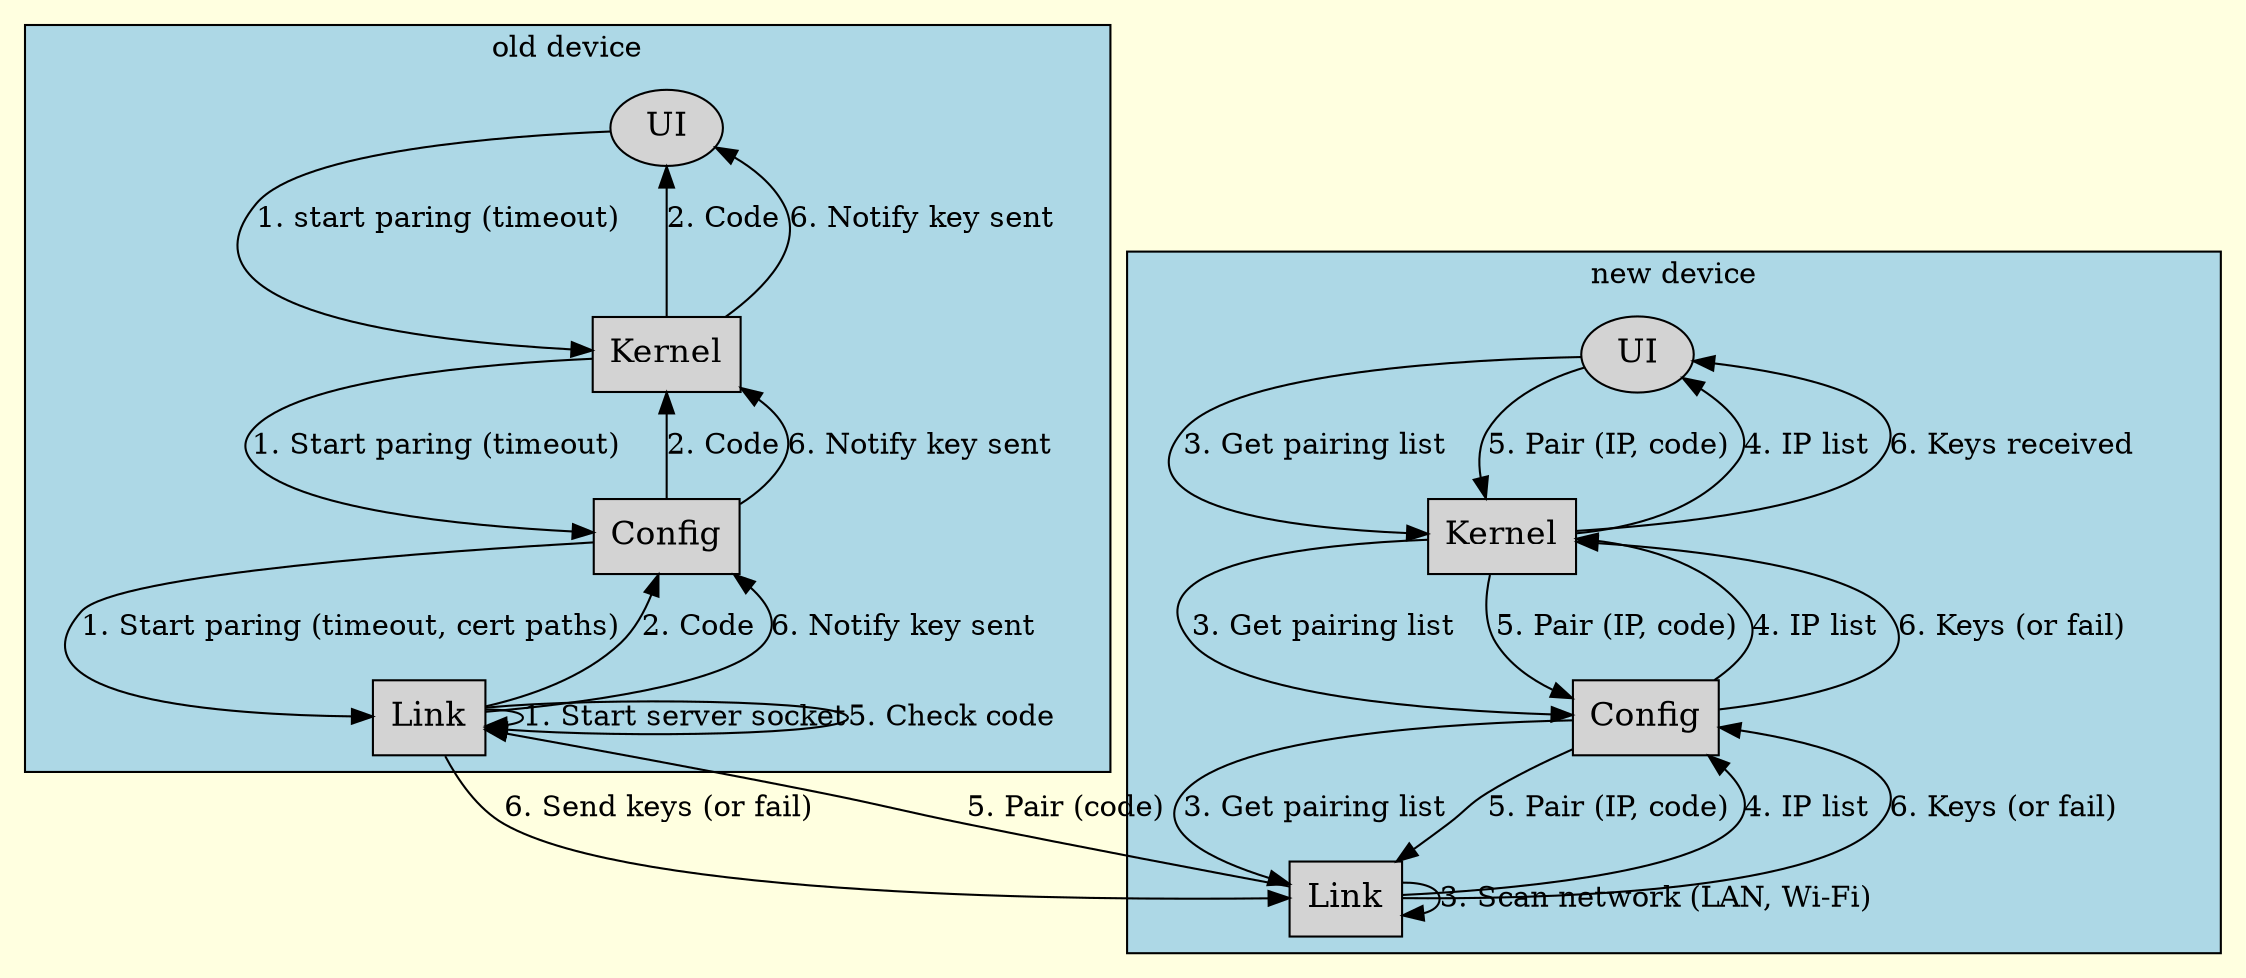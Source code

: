 digraph g {
        compound=true;
        graph [
                //rankdir = "LR"
                bgcolor = "lightyellow"
                style="filled"
        ];

        node [
                fontsize = "16"
                shape = "ellipse"
                style="filled"
        ];

        edge [
        ];

        subgraph cluster_0 {
                label = "old device"
                bgcolor = "lightblue"
                "dummy_0" [
                        shape=point style=invis
                ]
                "ui0" [
                        label = "UI"
                ];
                "kernel0" [
                        label = "Kernel"
                        shape = "box"
                ];
                "config0" [
                        label = "Config"
                        shape = "box"
                ];
                "link0" [
                        label = "Link"
                        shape = "box"
                ];

                "ui0" -> "kernel0" [
                        label="1. start paring (timeout)"
                ];
                "kernel0" -> "config0" [
                        label="1. Start paring (timeout)"
                ];
                "config0" -> "link0" [
                        label="1. Start paring (timeout, cert paths)"
                ];
                "link0" -> "link0" [
                        label="1. Start server socket"
                ];
                "link0" -> "config0" [
                        label="2. Code"
                ];
                "config0" -> "kernel0" [
                        label="2. Code"
                ];
                "kernel0" -> "ui0" [
                        label="2. Code"
                ];
                "link0" -> "link0" [
                        label="5. Check code"
                ];
                "link0" -> "config0" [
                        label="6. Notify key sent"
                ];
                "config0" -> "kernel0" [
                        label="6. Notify key sent"
                ];
                "kernel0" -> "ui0" [
                        label="6. Notify key sent"
                ];
        }

        subgraph cluster_1 {
                label = "new device"
                bgcolor = "lightblue"
                "dummy_1" [
                        shape=point style=invis
                ];
                "ui1" [
                        label = "UI"
                ];
                "kernel1" [
                        label = "Kernel"
                        shape = "box"
                ];
                "config1" [
                        label = "Config"
                        shape = "box"
                ];
                "link1" [
                        label = "Link"
                        shape = "box"
                ];

                "ui1" -> "kernel1" [
                        label="3. Get pairing list"
                ];
                "kernel1" -> "config1" [
                        label="3. Get pairing list"
                ];
                "config1" -> "link1" [
                        label="3. Get pairing list"
                ];
                "link1" -> "link1" [
                        label="3. Scan network (LAN, Wi-Fi)"
                ];
                "link1" -> "config1" [
                        label="4. IP list"
                ];
                "config1" -> "kernel1" [
                        label="4. IP list"
                ];
                "kernel1" -> "ui1" [
                        label="4. IP list"
                ];
                "ui1" -> "kernel1" [
                        label="5. Pair (IP, code)"
                ];
                "kernel1" -> "config1" [
                        label="5. Pair (IP, code)"
                ];
                "config1" -> "link1" [
                        label="5. Pair (IP, code)"
                ];
                "link1" -> "config1" [
                        label="6. Keys (or fail)"
                ];
                "config1" -> "kernel1" [
                        label="6. Keys (or fail)"
                ];
                "kernel1" -> "ui1" [
                        label="6. Keys received"
                ];
        }

        "link1" -> "link0" [
                label="5. Pair (code)"
                id = 1
        ];
        "link0" -> "link1" [
                label="6. Send keys (or fail)"
                id = 1
        ];
}



